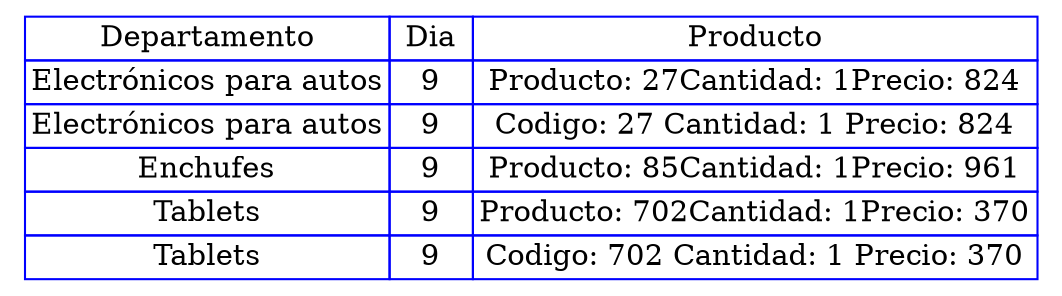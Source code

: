 digraph {
    tbl[
     shape=plaintext
     label=<
     <table border='0' cellborder='1' color='blue' cellspacing='0'>
<tr> <td>Departamento</td> <td> Dia </td> <td>Producto</td></tr>
<tr>
<td>Electrónicos para autos</td>
<td>9</td>
<td>Producto: 27
Cantidad: 1
Precio: 824</td>
</tr><tr>
<td>Electrónicos para autos</td>
<td>9</td>
<td>Codigo: 27 
Cantidad: 1 
Precio: 824</td>
</tr>
<tr>
<td>Enchufes</td>
<td>9</td>
<td>Producto: 85
Cantidad: 1
Precio: 961</td>
</tr><tr>
<td>Tablets</td>
<td>9</td>
<td>Producto: 702
Cantidad: 1
Precio: 370</td>
</tr><tr>
<td>Tablets</td>
<td>9</td>
<td>Codigo: 702 
Cantidad: 1 
Precio: 370</td>
</tr>
</table>
    >];
}